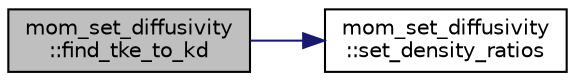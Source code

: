 digraph "mom_set_diffusivity::find_tke_to_kd"
{
 // INTERACTIVE_SVG=YES
 // LATEX_PDF_SIZE
  edge [fontname="Helvetica",fontsize="10",labelfontname="Helvetica",labelfontsize="10"];
  node [fontname="Helvetica",fontsize="10",shape=record];
  rankdir="LR";
  Node1 [label="mom_set_diffusivity\l::find_tke_to_kd",height=0.2,width=0.4,color="black", fillcolor="grey75", style="filled", fontcolor="black",tooltip="Convert turbulent kinetic energy to diffusivity."];
  Node1 -> Node2 [color="midnightblue",fontsize="10",style="solid",fontname="Helvetica"];
  Node2 [label="mom_set_diffusivity\l::set_density_ratios",height=0.2,width=0.4,color="black", fillcolor="white", style="filled",URL="$namespacemom__set__diffusivity.html#a5ba8a3be6234304aa5f1dfd0b831078a",tooltip=" "];
}
